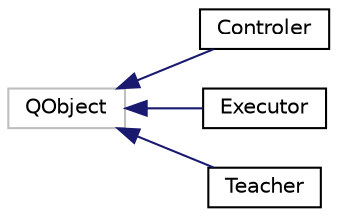 digraph "Graphical Class Hierarchy"
{
  edge [fontname="Helvetica",fontsize="10",labelfontname="Helvetica",labelfontsize="10"];
  node [fontname="Helvetica",fontsize="10",shape=record];
  rankdir="LR";
  Node1 [label="QObject",height=0.2,width=0.4,color="grey75", fillcolor="white", style="filled"];
  Node1 -> Node2 [dir="back",color="midnightblue",fontsize="10",style="solid",fontname="Helvetica"];
  Node2 [label="Controler",height=0.2,width=0.4,color="black", fillcolor="white", style="filled",URL="$classControler.html"];
  Node1 -> Node3 [dir="back",color="midnightblue",fontsize="10",style="solid",fontname="Helvetica"];
  Node3 [label="Executor",height=0.2,width=0.4,color="black", fillcolor="white", style="filled",URL="$classExecutor.html"];
  Node1 -> Node4 [dir="back",color="midnightblue",fontsize="10",style="solid",fontname="Helvetica"];
  Node4 [label="Teacher",height=0.2,width=0.4,color="black", fillcolor="white", style="filled",URL="$classTeacher.html"];
}
